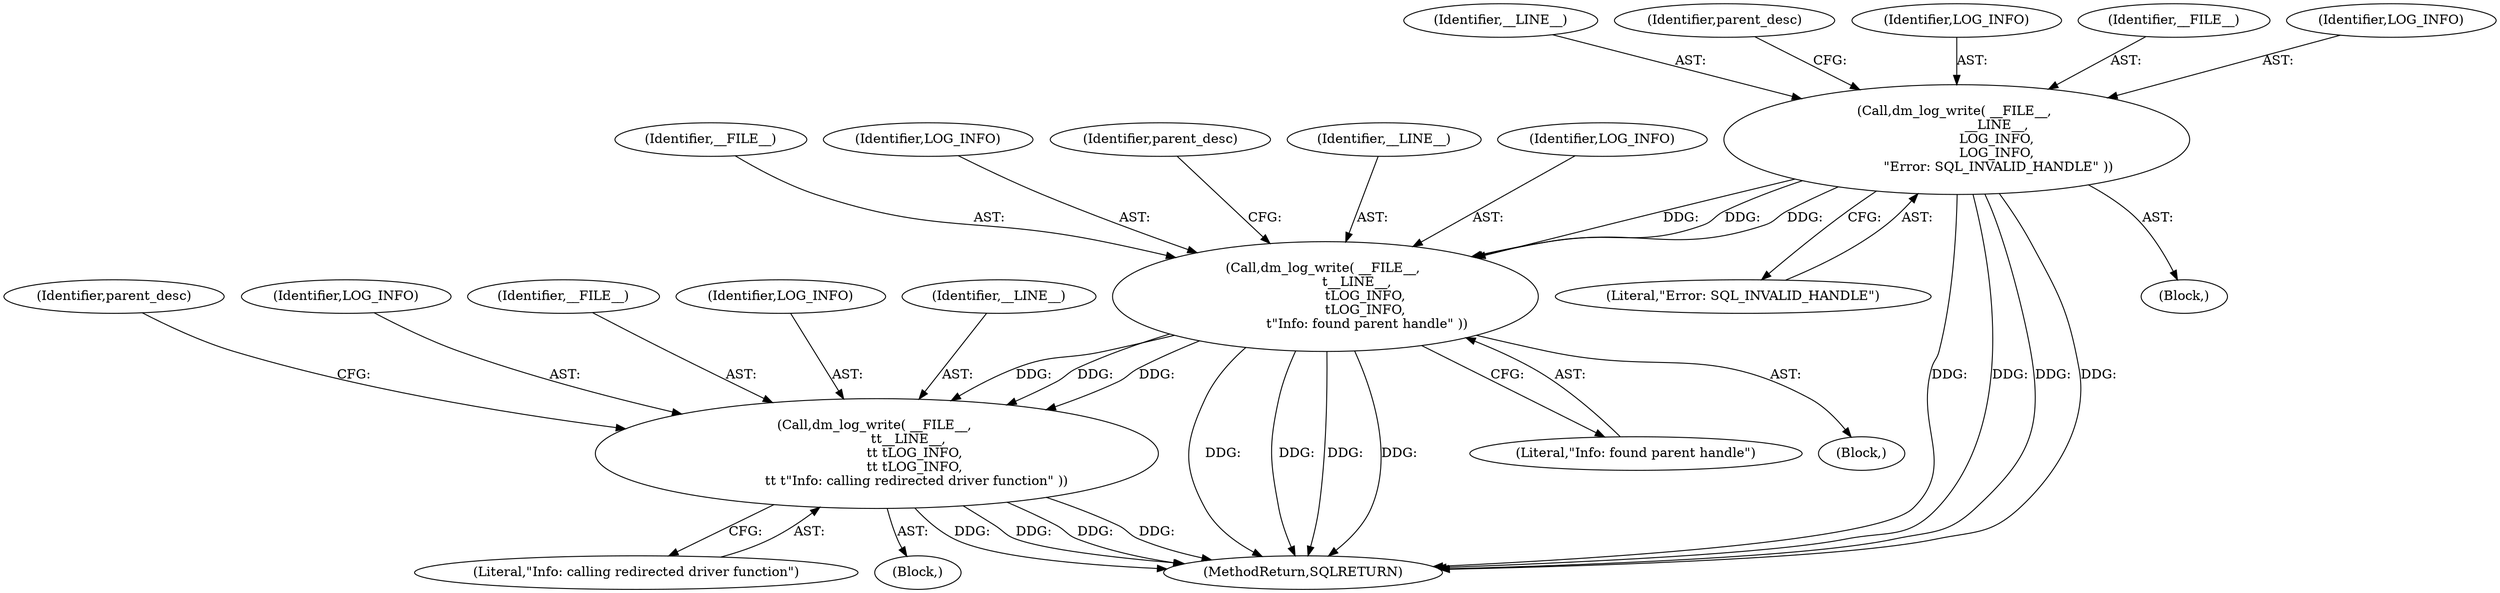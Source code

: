 digraph "0_unixODBC_45ef78e037f578b15fc58938a3a3251655e71d6f#diff-d52750c7ba4e594410438569d8e2963aL24_0@API" {
"1000131" [label="(Call,dm_log_write( __FILE__, \n                    __LINE__, \n                    LOG_INFO, \n                    LOG_INFO, \n                    \"Error: SQL_INVALID_HANDLE\" ))"];
"1000147" [label="(Call,dm_log_write( __FILE__, \n                \t__LINE__, \n                    \tLOG_INFO, \n                    \tLOG_INFO, \n                    \t\"Info: found parent handle\" ))"];
"1000159" [label="(Call,dm_log_write( __FILE__, \n                \t\t__LINE__, \n                   \t\t \tLOG_INFO, \n                   \t\t \tLOG_INFO, \n                   \t\t \t\"Info: calling redirected driver function\" ))"];
"1000133" [label="(Identifier,__LINE__)"];
"1000140" [label="(Identifier,parent_desc)"];
"1000148" [label="(Identifier,__FILE__)"];
"1000159" [label="(Call,dm_log_write( __FILE__, \n                \t\t__LINE__, \n                   \t\t \tLOG_INFO, \n                   \t\t \tLOG_INFO, \n                   \t\t \t\"Info: calling redirected driver function\" ))"];
"1000136" [label="(Literal,\"Error: SQL_INVALID_HANDLE\")"];
"1000147" [label="(Call,dm_log_write( __FILE__, \n                \t__LINE__, \n                    \tLOG_INFO, \n                    \tLOG_INFO, \n                    \t\"Info: found parent handle\" ))"];
"1000700" [label="(MethodReturn,SQLRETURN)"];
"1000130" [label="(Block,)"];
"1000151" [label="(Identifier,LOG_INFO)"];
"1000152" [label="(Literal,\"Info: found parent handle\")"];
"1000168" [label="(Identifier,parent_desc)"];
"1000146" [label="(Block,)"];
"1000135" [label="(Identifier,LOG_INFO)"];
"1000132" [label="(Identifier,__FILE__)"];
"1000156" [label="(Identifier,parent_desc)"];
"1000149" [label="(Identifier,__LINE__)"];
"1000164" [label="(Literal,\"Info: calling redirected driver function\")"];
"1000163" [label="(Identifier,LOG_INFO)"];
"1000160" [label="(Identifier,__FILE__)"];
"1000158" [label="(Block,)"];
"1000162" [label="(Identifier,LOG_INFO)"];
"1000131" [label="(Call,dm_log_write( __FILE__, \n                    __LINE__, \n                    LOG_INFO, \n                    LOG_INFO, \n                    \"Error: SQL_INVALID_HANDLE\" ))"];
"1000150" [label="(Identifier,LOG_INFO)"];
"1000134" [label="(Identifier,LOG_INFO)"];
"1000161" [label="(Identifier,__LINE__)"];
"1000131" -> "1000130"  [label="AST: "];
"1000131" -> "1000136"  [label="CFG: "];
"1000132" -> "1000131"  [label="AST: "];
"1000133" -> "1000131"  [label="AST: "];
"1000134" -> "1000131"  [label="AST: "];
"1000135" -> "1000131"  [label="AST: "];
"1000136" -> "1000131"  [label="AST: "];
"1000140" -> "1000131"  [label="CFG: "];
"1000131" -> "1000700"  [label="DDG: "];
"1000131" -> "1000700"  [label="DDG: "];
"1000131" -> "1000700"  [label="DDG: "];
"1000131" -> "1000700"  [label="DDG: "];
"1000131" -> "1000147"  [label="DDG: "];
"1000131" -> "1000147"  [label="DDG: "];
"1000131" -> "1000147"  [label="DDG: "];
"1000147" -> "1000146"  [label="AST: "];
"1000147" -> "1000152"  [label="CFG: "];
"1000148" -> "1000147"  [label="AST: "];
"1000149" -> "1000147"  [label="AST: "];
"1000150" -> "1000147"  [label="AST: "];
"1000151" -> "1000147"  [label="AST: "];
"1000152" -> "1000147"  [label="AST: "];
"1000156" -> "1000147"  [label="CFG: "];
"1000147" -> "1000700"  [label="DDG: "];
"1000147" -> "1000700"  [label="DDG: "];
"1000147" -> "1000700"  [label="DDG: "];
"1000147" -> "1000700"  [label="DDG: "];
"1000147" -> "1000159"  [label="DDG: "];
"1000147" -> "1000159"  [label="DDG: "];
"1000147" -> "1000159"  [label="DDG: "];
"1000159" -> "1000158"  [label="AST: "];
"1000159" -> "1000164"  [label="CFG: "];
"1000160" -> "1000159"  [label="AST: "];
"1000161" -> "1000159"  [label="AST: "];
"1000162" -> "1000159"  [label="AST: "];
"1000163" -> "1000159"  [label="AST: "];
"1000164" -> "1000159"  [label="AST: "];
"1000168" -> "1000159"  [label="CFG: "];
"1000159" -> "1000700"  [label="DDG: "];
"1000159" -> "1000700"  [label="DDG: "];
"1000159" -> "1000700"  [label="DDG: "];
"1000159" -> "1000700"  [label="DDG: "];
}
